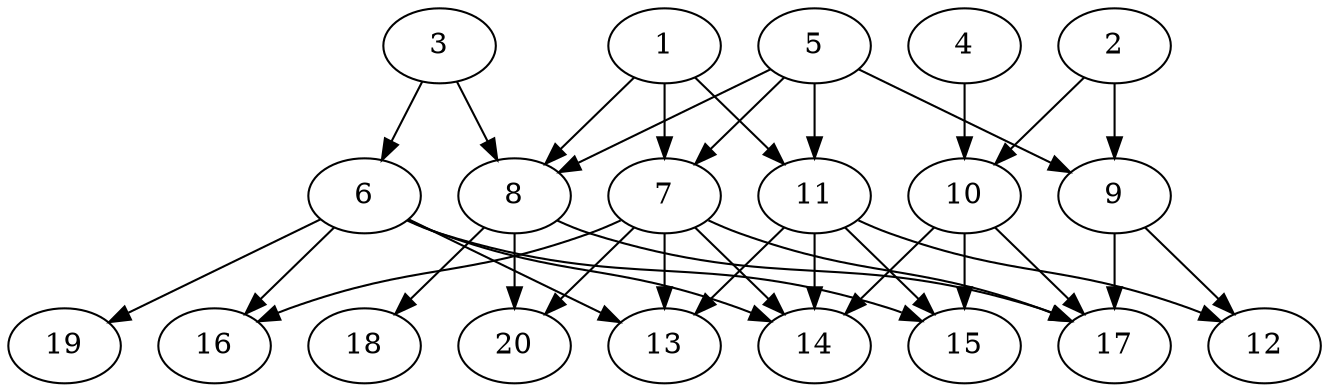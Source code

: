 // DAG automatically generated by daggen at Wed Jul 24 21:21:55 2019
// ./daggen --dot -n 20 --ccr 0.3 --fat 0.8 --regular 0.5 --density 0.6 --mindata 5242880 --maxdata 52428800 
digraph G {
  1 [size="58453333", alpha="0.01", expect_size="17536000"] 
  1 -> 7 [size ="17536000"]
  1 -> 8 [size ="17536000"]
  1 -> 11 [size ="17536000"]
  2 [size="131607893", alpha="0.09", expect_size="39482368"] 
  2 -> 9 [size ="39482368"]
  2 -> 10 [size ="39482368"]
  3 [size="73451520", alpha="0.14", expect_size="22035456"] 
  3 -> 6 [size ="22035456"]
  3 -> 8 [size ="22035456"]
  4 [size="43106987", alpha="0.12", expect_size="12932096"] 
  4 -> 10 [size ="12932096"]
  5 [size="87439360", alpha="0.07", expect_size="26231808"] 
  5 -> 7 [size ="26231808"]
  5 -> 8 [size ="26231808"]
  5 -> 9 [size ="26231808"]
  5 -> 11 [size ="26231808"]
  6 [size="65116160", alpha="0.06", expect_size="19534848"] 
  6 -> 13 [size ="19534848"]
  6 -> 14 [size ="19534848"]
  6 -> 15 [size ="19534848"]
  6 -> 16 [size ="19534848"]
  6 -> 19 [size ="19534848"]
  7 [size="53483520", alpha="0.15", expect_size="16045056"] 
  7 -> 13 [size ="16045056"]
  7 -> 14 [size ="16045056"]
  7 -> 16 [size ="16045056"]
  7 -> 17 [size ="16045056"]
  7 -> 20 [size ="16045056"]
  8 [size="93637973", alpha="0.01", expect_size="28091392"] 
  8 -> 17 [size ="28091392"]
  8 -> 18 [size ="28091392"]
  8 -> 20 [size ="28091392"]
  9 [size="73038507", alpha="0.14", expect_size="21911552"] 
  9 -> 12 [size ="21911552"]
  9 -> 17 [size ="21911552"]
  10 [size="23142400", alpha="0.17", expect_size="6942720"] 
  10 -> 14 [size ="6942720"]
  10 -> 15 [size ="6942720"]
  10 -> 17 [size ="6942720"]
  11 [size="128815787", alpha="0.20", expect_size="38644736"] 
  11 -> 12 [size ="38644736"]
  11 -> 13 [size ="38644736"]
  11 -> 14 [size ="38644736"]
  11 -> 15 [size ="38644736"]
  12 [size="133908480", alpha="0.18", expect_size="40172544"] 
  13 [size="47008427", alpha="0.10", expect_size="14102528"] 
  14 [size="158720000", alpha="0.13", expect_size="47616000"] 
  15 [size="97880747", alpha="0.09", expect_size="29364224"] 
  16 [size="155545600", alpha="0.11", expect_size="46663680"] 
  17 [size="43376640", alpha="0.17", expect_size="13012992"] 
  18 [size="157924693", alpha="0.19", expect_size="47377408"] 
  19 [size="162478080", alpha="0.00", expect_size="48743424"] 
  20 [size="116336640", alpha="0.03", expect_size="34900992"] 
}
